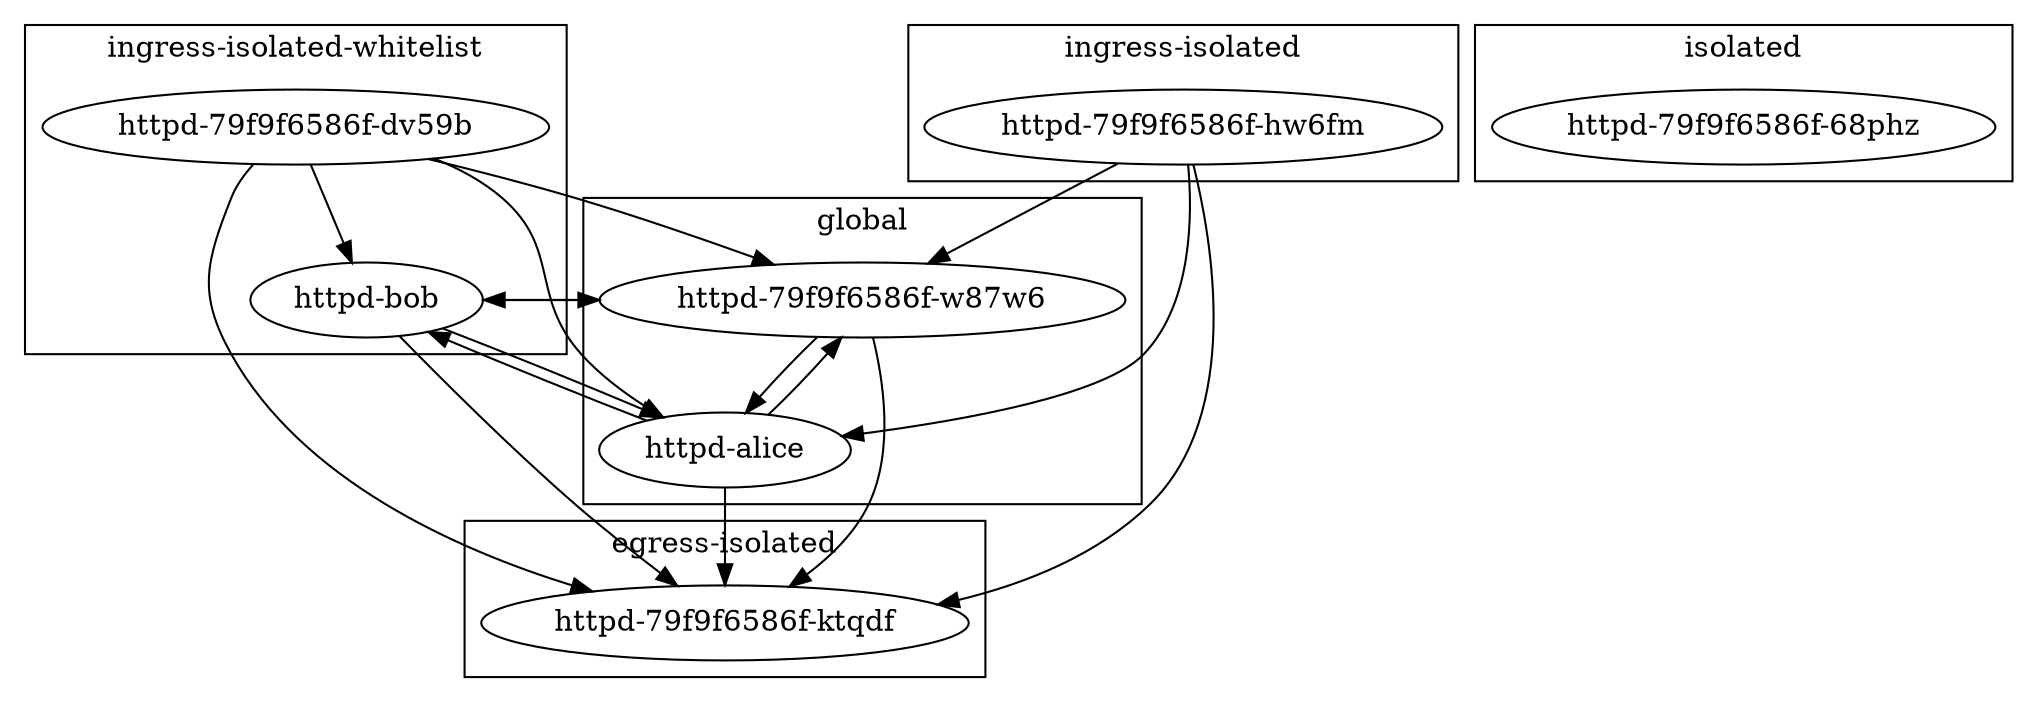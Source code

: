 digraph podNetwork {
  subgraph cluster_1 {
    "httpd-79f9f6586f-dv59b";
    "httpd-bob";
    label = "ingress-isolated-whitelist"
  }
  subgraph cluster_2 {
    "httpd-79f9f6586f-hw6fm";
    label = "ingress-isolated"
  }
  subgraph cluster_3 {
    "httpd-79f9f6586f-68phz";
    label = "isolated"
  }
  subgraph cluster_4 {
    "httpd-79f9f6586f-ktqdf";
    label = "egress-isolated"
  }
  subgraph cluster_5 {
    "httpd-79f9f6586f-w87w6";
    "httpd-alice";
    label = "global"
  }
  "httpd-79f9f6586f-w87w6" -> "httpd-79f9f6586f-ktqdf";
  "httpd-79f9f6586f-w87w6" -> "httpd-alice";
  "httpd-79f9f6586f-w87w6" -> "httpd-bob";
  "httpd-alice" -> "httpd-79f9f6586f-ktqdf";
  "httpd-alice" -> "httpd-79f9f6586f-w87w6";
  "httpd-alice" -> "httpd-bob";
  "httpd-79f9f6586f-dv59b" -> "httpd-79f9f6586f-ktqdf";
  "httpd-79f9f6586f-dv59b" -> "httpd-79f9f6586f-w87w6";
  "httpd-79f9f6586f-dv59b" -> "httpd-alice";
  "httpd-79f9f6586f-dv59b" -> "httpd-bob";
  "httpd-bob" -> "httpd-79f9f6586f-ktqdf";
  "httpd-bob" -> "httpd-79f9f6586f-w87w6";
  "httpd-bob" -> "httpd-alice";
  "httpd-79f9f6586f-hw6fm" -> "httpd-79f9f6586f-ktqdf";
  "httpd-79f9f6586f-hw6fm" -> "httpd-79f9f6586f-w87w6";
  "httpd-79f9f6586f-hw6fm" -> "httpd-alice";
}

